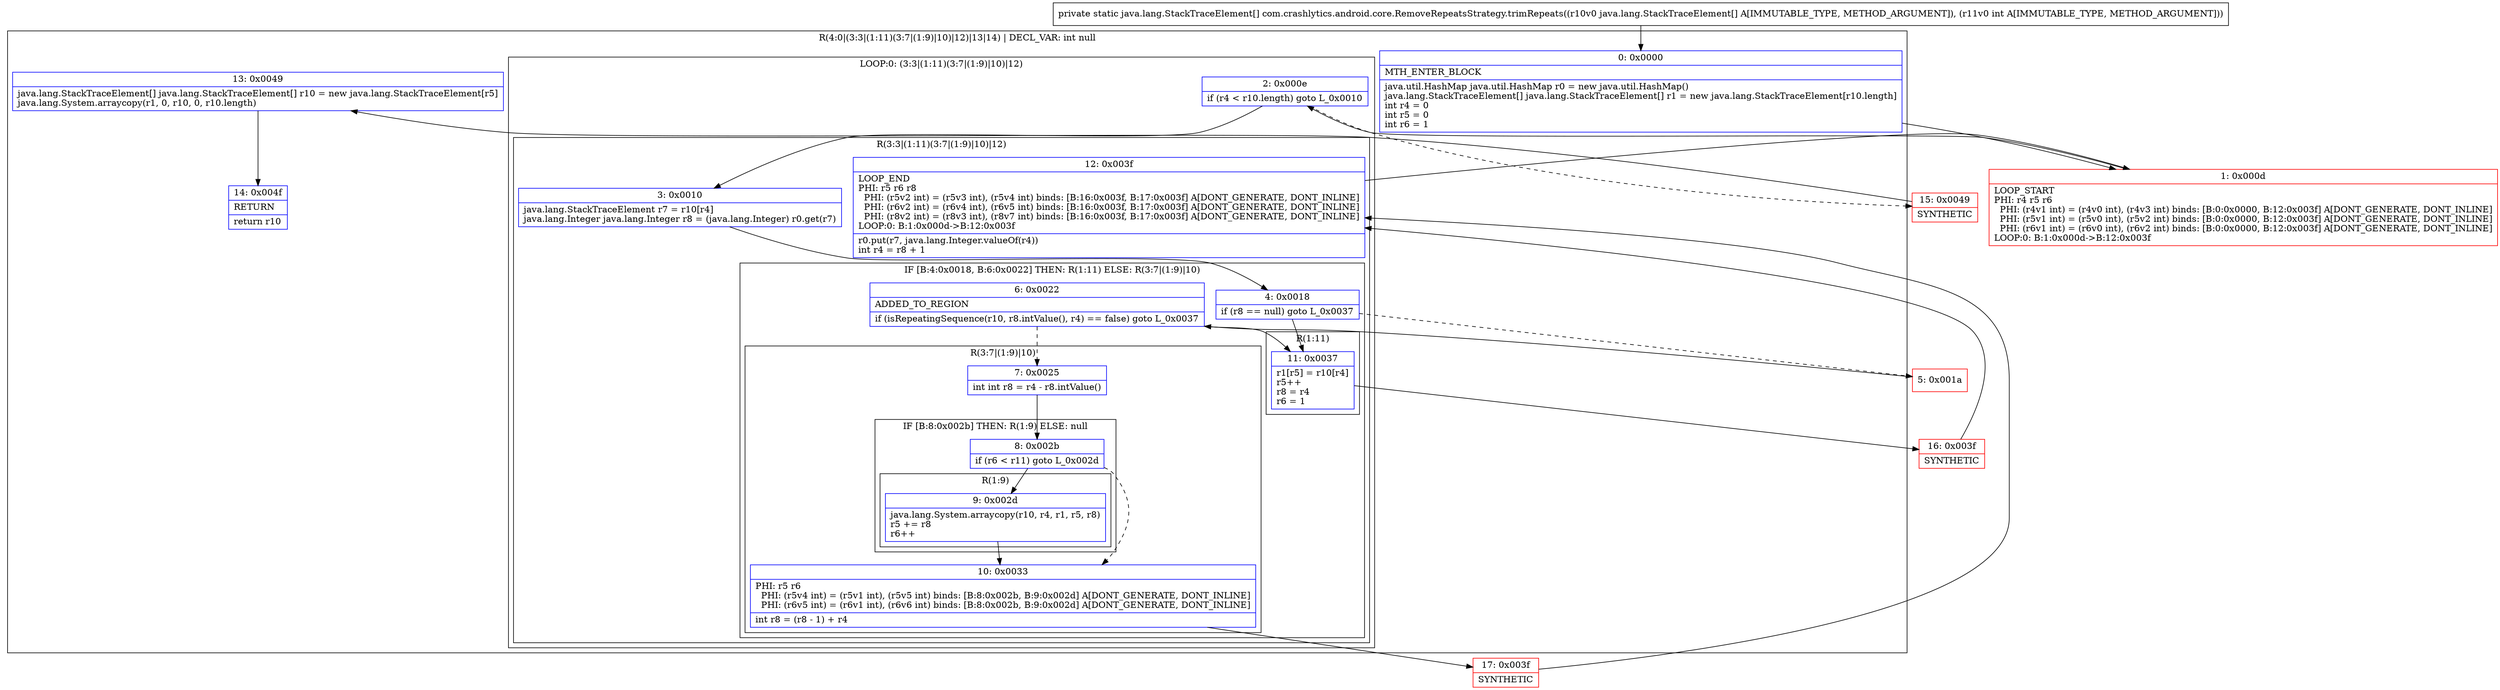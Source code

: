digraph "CFG forcom.crashlytics.android.core.RemoveRepeatsStrategy.trimRepeats([Ljava\/lang\/StackTraceElement;I)[Ljava\/lang\/StackTraceElement;" {
subgraph cluster_Region_1148611817 {
label = "R(4:0|(3:3|(1:11)(3:7|(1:9)|10)|12)|13|14) | DECL_VAR: int null\l";
node [shape=record,color=blue];
Node_0 [shape=record,label="{0\:\ 0x0000|MTH_ENTER_BLOCK\l|java.util.HashMap java.util.HashMap r0 = new java.util.HashMap()\ljava.lang.StackTraceElement[] java.lang.StackTraceElement[] r1 = new java.lang.StackTraceElement[r10.length]\lint r4 = 0\lint r5 = 0\lint r6 = 1\l}"];
subgraph cluster_LoopRegion_1063892192 {
label = "LOOP:0: (3:3|(1:11)(3:7|(1:9)|10)|12)";
node [shape=record,color=blue];
Node_2 [shape=record,label="{2\:\ 0x000e|if (r4 \< r10.length) goto L_0x0010\l}"];
subgraph cluster_Region_1284542450 {
label = "R(3:3|(1:11)(3:7|(1:9)|10)|12)";
node [shape=record,color=blue];
Node_3 [shape=record,label="{3\:\ 0x0010|java.lang.StackTraceElement r7 = r10[r4]\ljava.lang.Integer java.lang.Integer r8 = (java.lang.Integer) r0.get(r7)\l}"];
subgraph cluster_IfRegion_2010010592 {
label = "IF [B:4:0x0018, B:6:0x0022] THEN: R(1:11) ELSE: R(3:7|(1:9)|10)";
node [shape=record,color=blue];
Node_4 [shape=record,label="{4\:\ 0x0018|if (r8 == null) goto L_0x0037\l}"];
Node_6 [shape=record,label="{6\:\ 0x0022|ADDED_TO_REGION\l|if (isRepeatingSequence(r10, r8.intValue(), r4) == false) goto L_0x0037\l}"];
subgraph cluster_Region_725173051 {
label = "R(1:11)";
node [shape=record,color=blue];
Node_11 [shape=record,label="{11\:\ 0x0037|r1[r5] = r10[r4]\lr5++\lr8 = r4\lr6 = 1\l}"];
}
subgraph cluster_Region_370144953 {
label = "R(3:7|(1:9)|10)";
node [shape=record,color=blue];
Node_7 [shape=record,label="{7\:\ 0x0025|int int r8 = r4 \- r8.intValue()\l}"];
subgraph cluster_IfRegion_578142892 {
label = "IF [B:8:0x002b] THEN: R(1:9) ELSE: null";
node [shape=record,color=blue];
Node_8 [shape=record,label="{8\:\ 0x002b|if (r6 \< r11) goto L_0x002d\l}"];
subgraph cluster_Region_1208981548 {
label = "R(1:9)";
node [shape=record,color=blue];
Node_9 [shape=record,label="{9\:\ 0x002d|java.lang.System.arraycopy(r10, r4, r1, r5, r8)\lr5 += r8\lr6++\l}"];
}
}
Node_10 [shape=record,label="{10\:\ 0x0033|PHI: r5 r6 \l  PHI: (r5v4 int) = (r5v1 int), (r5v5 int) binds: [B:8:0x002b, B:9:0x002d] A[DONT_GENERATE, DONT_INLINE]\l  PHI: (r6v5 int) = (r6v1 int), (r6v6 int) binds: [B:8:0x002b, B:9:0x002d] A[DONT_GENERATE, DONT_INLINE]\l|int r8 = (r8 \- 1) + r4\l}"];
}
}
Node_12 [shape=record,label="{12\:\ 0x003f|LOOP_END\lPHI: r5 r6 r8 \l  PHI: (r5v2 int) = (r5v3 int), (r5v4 int) binds: [B:16:0x003f, B:17:0x003f] A[DONT_GENERATE, DONT_INLINE]\l  PHI: (r6v2 int) = (r6v4 int), (r6v5 int) binds: [B:16:0x003f, B:17:0x003f] A[DONT_GENERATE, DONT_INLINE]\l  PHI: (r8v2 int) = (r8v3 int), (r8v7 int) binds: [B:16:0x003f, B:17:0x003f] A[DONT_GENERATE, DONT_INLINE]\lLOOP:0: B:1:0x000d\-\>B:12:0x003f\l|r0.put(r7, java.lang.Integer.valueOf(r4))\lint r4 = r8 + 1\l}"];
}
}
Node_13 [shape=record,label="{13\:\ 0x0049|java.lang.StackTraceElement[] java.lang.StackTraceElement[] r10 = new java.lang.StackTraceElement[r5]\ljava.lang.System.arraycopy(r1, 0, r10, 0, r10.length)\l}"];
Node_14 [shape=record,label="{14\:\ 0x004f|RETURN\l|return r10\l}"];
}
Node_1 [shape=record,color=red,label="{1\:\ 0x000d|LOOP_START\lPHI: r4 r5 r6 \l  PHI: (r4v1 int) = (r4v0 int), (r4v3 int) binds: [B:0:0x0000, B:12:0x003f] A[DONT_GENERATE, DONT_INLINE]\l  PHI: (r5v1 int) = (r5v0 int), (r5v2 int) binds: [B:0:0x0000, B:12:0x003f] A[DONT_GENERATE, DONT_INLINE]\l  PHI: (r6v1 int) = (r6v0 int), (r6v2 int) binds: [B:0:0x0000, B:12:0x003f] A[DONT_GENERATE, DONT_INLINE]\lLOOP:0: B:1:0x000d\-\>B:12:0x003f\l}"];
Node_5 [shape=record,color=red,label="{5\:\ 0x001a}"];
Node_15 [shape=record,color=red,label="{15\:\ 0x0049|SYNTHETIC\l}"];
Node_16 [shape=record,color=red,label="{16\:\ 0x003f|SYNTHETIC\l}"];
Node_17 [shape=record,color=red,label="{17\:\ 0x003f|SYNTHETIC\l}"];
MethodNode[shape=record,label="{private static java.lang.StackTraceElement[] com.crashlytics.android.core.RemoveRepeatsStrategy.trimRepeats((r10v0 java.lang.StackTraceElement[] A[IMMUTABLE_TYPE, METHOD_ARGUMENT]), (r11v0 int A[IMMUTABLE_TYPE, METHOD_ARGUMENT])) }"];
MethodNode -> Node_0;
Node_0 -> Node_1;
Node_2 -> Node_3;
Node_2 -> Node_15[style=dashed];
Node_3 -> Node_4;
Node_4 -> Node_5[style=dashed];
Node_4 -> Node_11;
Node_6 -> Node_7[style=dashed];
Node_6 -> Node_11;
Node_11 -> Node_16;
Node_7 -> Node_8;
Node_8 -> Node_9;
Node_8 -> Node_10[style=dashed];
Node_9 -> Node_10;
Node_10 -> Node_17;
Node_12 -> Node_1;
Node_13 -> Node_14;
Node_1 -> Node_2;
Node_5 -> Node_6;
Node_15 -> Node_13;
Node_16 -> Node_12;
Node_17 -> Node_12;
}


